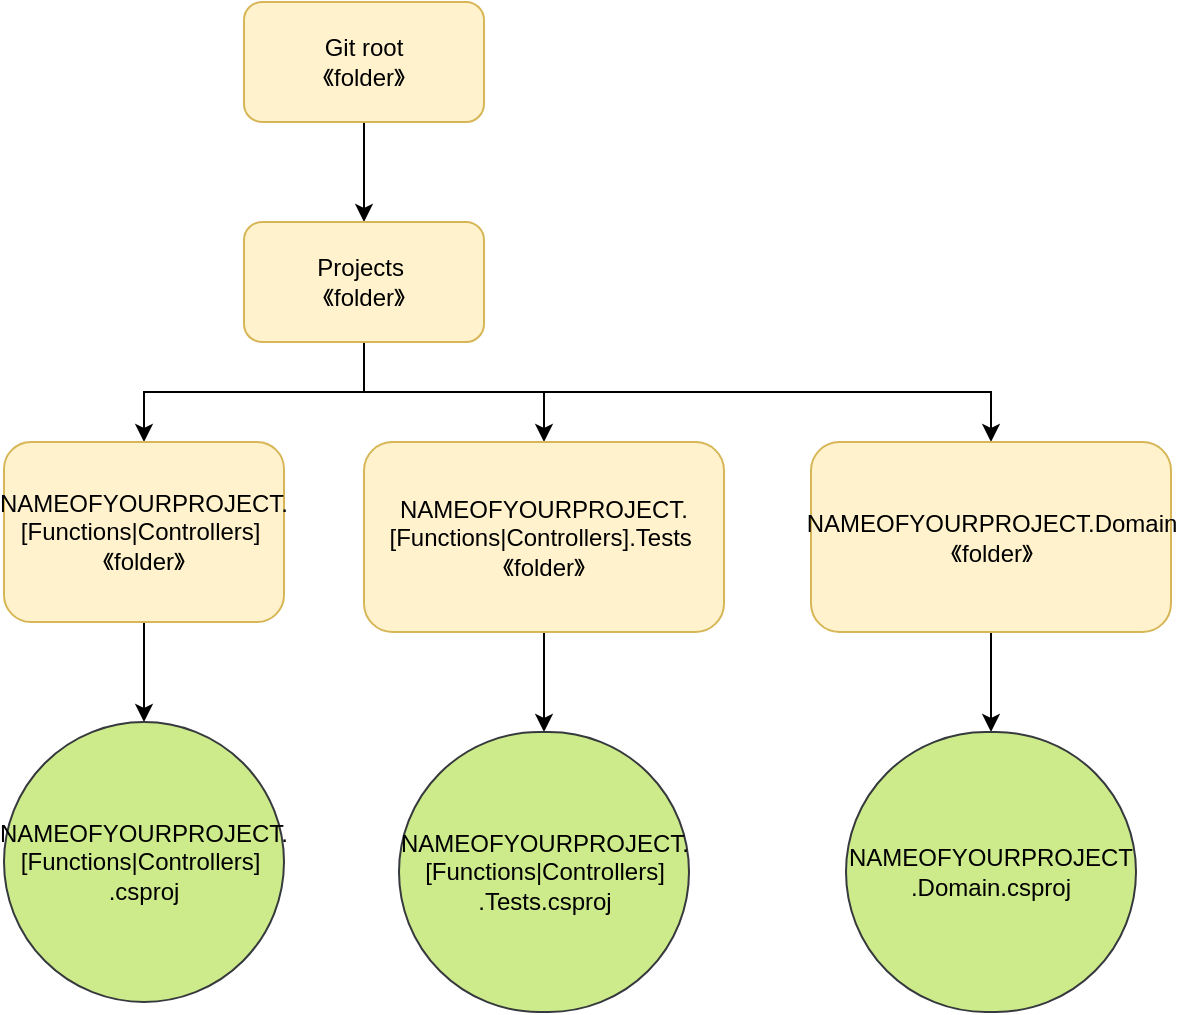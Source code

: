 <mxfile version="14.2.9" type="github">
  <diagram id="prtHgNgQTEPvFCAcTncT" name="Page-1">
    <mxGraphModel dx="546" dy="533" grid="1" gridSize="10" guides="1" tooltips="1" connect="1" arrows="1" fold="1" page="1" pageScale="1" pageWidth="827" pageHeight="1169" background="#ffffff" math="0" shadow="0">
      <root>
        <mxCell id="0" />
        <mxCell id="1" parent="0" />
        <mxCell id="NEZ7RZ7i4HVP9aI7dhXX-5" style="edgeStyle=orthogonalEdgeStyle;rounded=0;orthogonalLoop=1;jettySize=auto;html=1;noEdgeStyle=1;orthogonal=1;" edge="1" parent="1" source="NEZ7RZ7i4HVP9aI7dhXX-1" target="NEZ7RZ7i4HVP9aI7dhXX-3">
          <mxGeometry relative="1" as="geometry" />
        </mxCell>
        <mxCell id="NEZ7RZ7i4HVP9aI7dhXX-1" value="Git root &lt;br&gt;《folder》" style="rounded=1;whiteSpace=wrap;html=1;fillColor=#fff2cc;strokeColor=#d6b656;" vertex="1" parent="1">
          <mxGeometry x="130" width="120" height="60" as="geometry" />
        </mxCell>
        <mxCell id="NEZ7RZ7i4HVP9aI7dhXX-7" value="" style="edgeStyle=orthogonalEdgeStyle;rounded=0;orthogonalLoop=1;jettySize=auto;html=1;" edge="1" parent="1" source="NEZ7RZ7i4HVP9aI7dhXX-3" target="NEZ7RZ7i4HVP9aI7dhXX-4">
          <mxGeometry relative="1" as="geometry" />
        </mxCell>
        <mxCell id="NEZ7RZ7i4HVP9aI7dhXX-9" style="edgeStyle=orthogonalEdgeStyle;rounded=0;orthogonalLoop=1;jettySize=auto;html=1;entryX=0.5;entryY=0;entryDx=0;entryDy=0;" edge="1" parent="1" source="NEZ7RZ7i4HVP9aI7dhXX-3" target="NEZ7RZ7i4HVP9aI7dhXX-8">
          <mxGeometry relative="1" as="geometry" />
        </mxCell>
        <mxCell id="NEZ7RZ7i4HVP9aI7dhXX-18" style="edgeStyle=orthogonalEdgeStyle;rounded=0;orthogonalLoop=1;jettySize=auto;html=1;entryX=0.5;entryY=0;entryDx=0;entryDy=0;exitX=0.5;exitY=1;exitDx=0;exitDy=0;" edge="1" parent="1" source="NEZ7RZ7i4HVP9aI7dhXX-3" target="NEZ7RZ7i4HVP9aI7dhXX-16">
          <mxGeometry relative="1" as="geometry" />
        </mxCell>
        <mxCell id="NEZ7RZ7i4HVP9aI7dhXX-3" value="Projects&amp;nbsp;&lt;br&gt;《folder》" style="rounded=1;whiteSpace=wrap;html=1;fillColor=#fff2cc;strokeColor=#d6b656;" vertex="1" parent="1">
          <mxGeometry x="130" y="110" width="120" height="60" as="geometry" />
        </mxCell>
        <mxCell id="NEZ7RZ7i4HVP9aI7dhXX-11" style="edgeStyle=orthogonalEdgeStyle;rounded=0;orthogonalLoop=1;jettySize=auto;html=1;" edge="1" parent="1" source="NEZ7RZ7i4HVP9aI7dhXX-4" target="NEZ7RZ7i4HVP9aI7dhXX-10">
          <mxGeometry relative="1" as="geometry" />
        </mxCell>
        <mxCell id="NEZ7RZ7i4HVP9aI7dhXX-4" value="NAMEOFYOURPROJECT.[Functions|Controllers]&amp;nbsp;&lt;br&gt;《folder》" style="rounded=1;whiteSpace=wrap;html=1;fillColor=#fff2cc;strokeColor=#d6b656;" vertex="1" parent="1">
          <mxGeometry x="10" y="220" width="140" height="90" as="geometry" />
        </mxCell>
        <mxCell id="NEZ7RZ7i4HVP9aI7dhXX-15" style="edgeStyle=orthogonalEdgeStyle;rounded=0;orthogonalLoop=1;jettySize=auto;html=1;entryX=0.5;entryY=0;entryDx=0;entryDy=0;" edge="1" parent="1" source="NEZ7RZ7i4HVP9aI7dhXX-8" target="NEZ7RZ7i4HVP9aI7dhXX-12">
          <mxGeometry relative="1" as="geometry" />
        </mxCell>
        <mxCell id="NEZ7RZ7i4HVP9aI7dhXX-8" value="NAMEOFYOURPROJECT.[Functions|Controllers].Tests&amp;nbsp;&lt;br&gt;《folder》" style="rounded=1;whiteSpace=wrap;html=1;fillColor=#fff2cc;strokeColor=#d6b656;treeMoving=0;deletable=0;treeFolding=0;comic=0;autosize=0;" vertex="1" parent="1">
          <mxGeometry x="190" y="220" width="180" height="95" as="geometry" />
        </mxCell>
        <mxCell id="NEZ7RZ7i4HVP9aI7dhXX-10" value="NAMEOFYOURPROJECT.[Functions|Controllers]&amp;nbsp;&lt;br&gt;.csproj" style="rounded=1;whiteSpace=wrap;html=1;fillColor=#cdeb8b;strokeColor=#36393d;arcSize=50;" vertex="1" parent="1">
          <mxGeometry x="10" y="360" width="140" height="140" as="geometry" />
        </mxCell>
        <mxCell id="NEZ7RZ7i4HVP9aI7dhXX-12" value="NAMEOFYOURPROJECT.[Functions|Controllers]&lt;br&gt;.Tests.csproj" style="rounded=1;whiteSpace=wrap;html=1;fillColor=#cdeb8b;strokeColor=#36393d;treeMoving=0;deletable=0;treeFolding=0;comic=0;autosize=0;arcSize=50;" vertex="1" parent="1">
          <mxGeometry x="207.5" y="365" width="145" height="140" as="geometry" />
        </mxCell>
        <mxCell id="NEZ7RZ7i4HVP9aI7dhXX-20" style="edgeStyle=orthogonalEdgeStyle;rounded=0;orthogonalLoop=1;jettySize=auto;html=1;entryX=0.5;entryY=0;entryDx=0;entryDy=0;" edge="1" parent="1" source="NEZ7RZ7i4HVP9aI7dhXX-16" target="NEZ7RZ7i4HVP9aI7dhXX-17">
          <mxGeometry relative="1" as="geometry" />
        </mxCell>
        <mxCell id="NEZ7RZ7i4HVP9aI7dhXX-16" value="NAMEOFYOURPROJECT.Domain&lt;br&gt;《folder》" style="rounded=1;whiteSpace=wrap;html=1;fillColor=#fff2cc;strokeColor=#d6b656;treeMoving=0;deletable=0;treeFolding=0;comic=0;autosize=0;" vertex="1" parent="1">
          <mxGeometry x="413.5" y="220" width="180" height="95" as="geometry" />
        </mxCell>
        <mxCell id="NEZ7RZ7i4HVP9aI7dhXX-17" value="NAMEOFYOURPROJECT&lt;br&gt;.Domain.csproj" style="rounded=1;whiteSpace=wrap;html=1;fillColor=#cdeb8b;strokeColor=#36393d;treeMoving=0;deletable=0;treeFolding=0;comic=0;autosize=0;arcSize=50;" vertex="1" parent="1">
          <mxGeometry x="431" y="365" width="145" height="140" as="geometry" />
        </mxCell>
      </root>
    </mxGraphModel>
  </diagram>
</mxfile>
